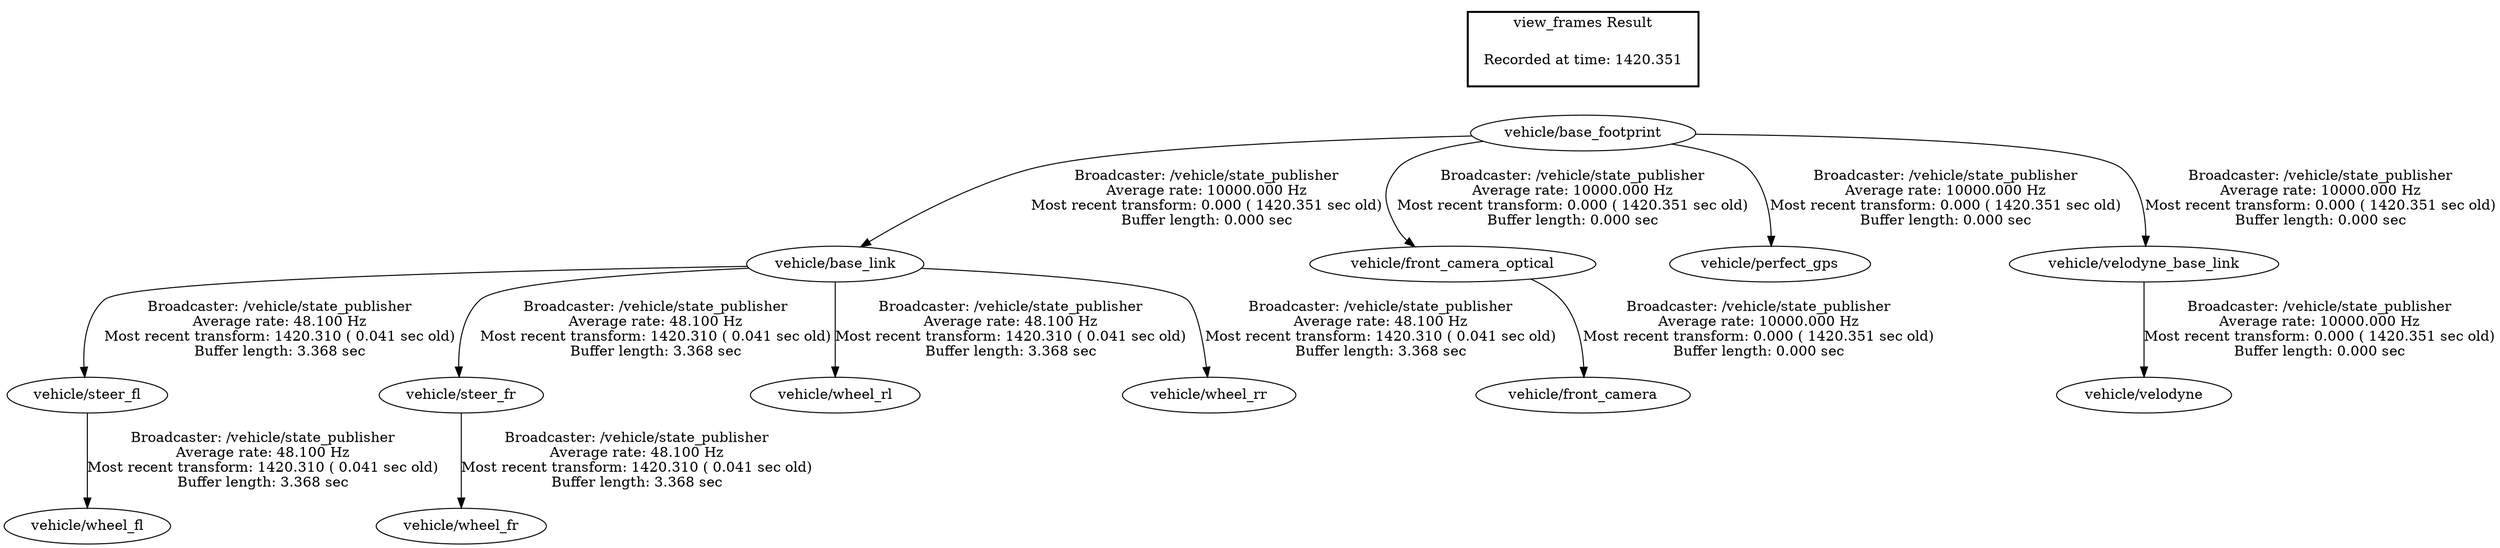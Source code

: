 digraph G {
"vehicle/base_footprint" -> "vehicle/base_link"[label="Broadcaster: /vehicle/state_publisher\nAverage rate: 10000.000 Hz\nMost recent transform: 0.000 ( 1420.351 sec old)\nBuffer length: 0.000 sec\n"];
"vehicle/base_footprint" -> "vehicle/front_camera_optical"[label="Broadcaster: /vehicle/state_publisher\nAverage rate: 10000.000 Hz\nMost recent transform: 0.000 ( 1420.351 sec old)\nBuffer length: 0.000 sec\n"];
"vehicle/front_camera_optical" -> "vehicle/front_camera"[label="Broadcaster: /vehicle/state_publisher\nAverage rate: 10000.000 Hz\nMost recent transform: 0.000 ( 1420.351 sec old)\nBuffer length: 0.000 sec\n"];
"vehicle/base_footprint" -> "vehicle/perfect_gps"[label="Broadcaster: /vehicle/state_publisher\nAverage rate: 10000.000 Hz\nMost recent transform: 0.000 ( 1420.351 sec old)\nBuffer length: 0.000 sec\n"];
"vehicle/base_footprint" -> "vehicle/velodyne_base_link"[label="Broadcaster: /vehicle/state_publisher\nAverage rate: 10000.000 Hz\nMost recent transform: 0.000 ( 1420.351 sec old)\nBuffer length: 0.000 sec\n"];
"vehicle/velodyne_base_link" -> "vehicle/velodyne"[label="Broadcaster: /vehicle/state_publisher\nAverage rate: 10000.000 Hz\nMost recent transform: 0.000 ( 1420.351 sec old)\nBuffer length: 0.000 sec\n"];
"vehicle/base_link" -> "vehicle/steer_fl"[label="Broadcaster: /vehicle/state_publisher\nAverage rate: 48.100 Hz\nMost recent transform: 1420.310 ( 0.041 sec old)\nBuffer length: 3.368 sec\n"];
"vehicle/base_link" -> "vehicle/steer_fr"[label="Broadcaster: /vehicle/state_publisher\nAverage rate: 48.100 Hz\nMost recent transform: 1420.310 ( 0.041 sec old)\nBuffer length: 3.368 sec\n"];
"vehicle/steer_fl" -> "vehicle/wheel_fl"[label="Broadcaster: /vehicle/state_publisher\nAverage rate: 48.100 Hz\nMost recent transform: 1420.310 ( 0.041 sec old)\nBuffer length: 3.368 sec\n"];
"vehicle/steer_fr" -> "vehicle/wheel_fr"[label="Broadcaster: /vehicle/state_publisher\nAverage rate: 48.100 Hz\nMost recent transform: 1420.310 ( 0.041 sec old)\nBuffer length: 3.368 sec\n"];
"vehicle/base_link" -> "vehicle/wheel_rl"[label="Broadcaster: /vehicle/state_publisher\nAverage rate: 48.100 Hz\nMost recent transform: 1420.310 ( 0.041 sec old)\nBuffer length: 3.368 sec\n"];
"vehicle/base_link" -> "vehicle/wheel_rr"[label="Broadcaster: /vehicle/state_publisher\nAverage rate: 48.100 Hz\nMost recent transform: 1420.310 ( 0.041 sec old)\nBuffer length: 3.368 sec\n"];
edge [style=invis];
 subgraph cluster_legend { style=bold; color=black; label ="view_frames Result";
"Recorded at time: 1420.351"[ shape=plaintext ] ;
 }->"vehicle/base_footprint";
}